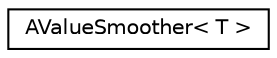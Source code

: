 digraph "Graphical Class Hierarchy"
{
 // LATEX_PDF_SIZE
  edge [fontname="Helvetica",fontsize="10",labelfontname="Helvetica",labelfontsize="10"];
  node [fontname="Helvetica",fontsize="10",shape=record];
  rankdir="LR";
  Node0 [label="AValueSmoother\< T \>",height=0.2,width=0.4,color="black", fillcolor="white", style="filled",URL="$classAValueSmoother.html",tooltip=" "];
}
